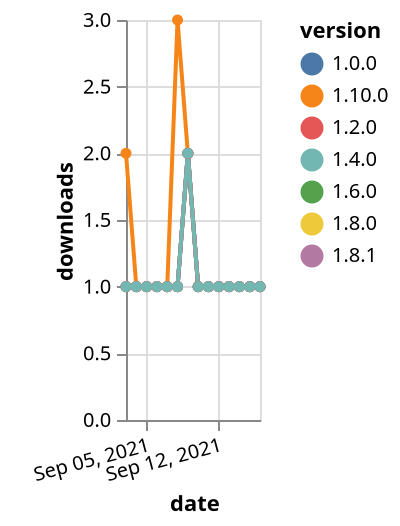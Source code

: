 {"$schema": "https://vega.github.io/schema/vega-lite/v5.json", "description": "A simple bar chart with embedded data.", "data": {"values": [{"date": "2021-09-03", "total": 157, "delta": 1, "version": "1.6.0"}, {"date": "2021-09-04", "total": 158, "delta": 1, "version": "1.6.0"}, {"date": "2021-09-05", "total": 159, "delta": 1, "version": "1.6.0"}, {"date": "2021-09-06", "total": 160, "delta": 1, "version": "1.6.0"}, {"date": "2021-09-07", "total": 161, "delta": 1, "version": "1.6.0"}, {"date": "2021-09-08", "total": 162, "delta": 1, "version": "1.6.0"}, {"date": "2021-09-09", "total": 164, "delta": 2, "version": "1.6.0"}, {"date": "2021-09-10", "total": 165, "delta": 1, "version": "1.6.0"}, {"date": "2021-09-11", "total": 166, "delta": 1, "version": "1.6.0"}, {"date": "2021-09-12", "total": 167, "delta": 1, "version": "1.6.0"}, {"date": "2021-09-13", "total": 168, "delta": 1, "version": "1.6.0"}, {"date": "2021-09-14", "total": 169, "delta": 1, "version": "1.6.0"}, {"date": "2021-09-15", "total": 170, "delta": 1, "version": "1.6.0"}, {"date": "2021-09-16", "total": 171, "delta": 1, "version": "1.6.0"}, {"date": "2021-09-03", "total": 143, "delta": 1, "version": "1.8.0"}, {"date": "2021-09-04", "total": 144, "delta": 1, "version": "1.8.0"}, {"date": "2021-09-05", "total": 145, "delta": 1, "version": "1.8.0"}, {"date": "2021-09-06", "total": 146, "delta": 1, "version": "1.8.0"}, {"date": "2021-09-07", "total": 147, "delta": 1, "version": "1.8.0"}, {"date": "2021-09-08", "total": 148, "delta": 1, "version": "1.8.0"}, {"date": "2021-09-09", "total": 150, "delta": 2, "version": "1.8.0"}, {"date": "2021-09-10", "total": 151, "delta": 1, "version": "1.8.0"}, {"date": "2021-09-11", "total": 152, "delta": 1, "version": "1.8.0"}, {"date": "2021-09-12", "total": 153, "delta": 1, "version": "1.8.0"}, {"date": "2021-09-13", "total": 154, "delta": 1, "version": "1.8.0"}, {"date": "2021-09-14", "total": 155, "delta": 1, "version": "1.8.0"}, {"date": "2021-09-15", "total": 156, "delta": 1, "version": "1.8.0"}, {"date": "2021-09-16", "total": 157, "delta": 1, "version": "1.8.0"}, {"date": "2021-09-03", "total": 117, "delta": 2, "version": "1.10.0"}, {"date": "2021-09-04", "total": 118, "delta": 1, "version": "1.10.0"}, {"date": "2021-09-05", "total": 119, "delta": 1, "version": "1.10.0"}, {"date": "2021-09-06", "total": 120, "delta": 1, "version": "1.10.0"}, {"date": "2021-09-07", "total": 121, "delta": 1, "version": "1.10.0"}, {"date": "2021-09-08", "total": 124, "delta": 3, "version": "1.10.0"}, {"date": "2021-09-09", "total": 126, "delta": 2, "version": "1.10.0"}, {"date": "2021-09-10", "total": 127, "delta": 1, "version": "1.10.0"}, {"date": "2021-09-11", "total": 128, "delta": 1, "version": "1.10.0"}, {"date": "2021-09-12", "total": 129, "delta": 1, "version": "1.10.0"}, {"date": "2021-09-13", "total": 130, "delta": 1, "version": "1.10.0"}, {"date": "2021-09-14", "total": 131, "delta": 1, "version": "1.10.0"}, {"date": "2021-09-15", "total": 132, "delta": 1, "version": "1.10.0"}, {"date": "2021-09-16", "total": 133, "delta": 1, "version": "1.10.0"}, {"date": "2021-09-03", "total": 240, "delta": 1, "version": "1.0.0"}, {"date": "2021-09-04", "total": 241, "delta": 1, "version": "1.0.0"}, {"date": "2021-09-05", "total": 242, "delta": 1, "version": "1.0.0"}, {"date": "2021-09-06", "total": 243, "delta": 1, "version": "1.0.0"}, {"date": "2021-09-07", "total": 244, "delta": 1, "version": "1.0.0"}, {"date": "2021-09-08", "total": 245, "delta": 1, "version": "1.0.0"}, {"date": "2021-09-09", "total": 247, "delta": 2, "version": "1.0.0"}, {"date": "2021-09-10", "total": 248, "delta": 1, "version": "1.0.0"}, {"date": "2021-09-11", "total": 249, "delta": 1, "version": "1.0.0"}, {"date": "2021-09-12", "total": 250, "delta": 1, "version": "1.0.0"}, {"date": "2021-09-13", "total": 251, "delta": 1, "version": "1.0.0"}, {"date": "2021-09-14", "total": 252, "delta": 1, "version": "1.0.0"}, {"date": "2021-09-15", "total": 253, "delta": 1, "version": "1.0.0"}, {"date": "2021-09-16", "total": 254, "delta": 1, "version": "1.0.0"}, {"date": "2021-09-03", "total": 128, "delta": 1, "version": "1.8.1"}, {"date": "2021-09-04", "total": 129, "delta": 1, "version": "1.8.1"}, {"date": "2021-09-05", "total": 130, "delta": 1, "version": "1.8.1"}, {"date": "2021-09-06", "total": 131, "delta": 1, "version": "1.8.1"}, {"date": "2021-09-07", "total": 132, "delta": 1, "version": "1.8.1"}, {"date": "2021-09-08", "total": 133, "delta": 1, "version": "1.8.1"}, {"date": "2021-09-09", "total": 135, "delta": 2, "version": "1.8.1"}, {"date": "2021-09-10", "total": 136, "delta": 1, "version": "1.8.1"}, {"date": "2021-09-11", "total": 137, "delta": 1, "version": "1.8.1"}, {"date": "2021-09-12", "total": 138, "delta": 1, "version": "1.8.1"}, {"date": "2021-09-13", "total": 139, "delta": 1, "version": "1.8.1"}, {"date": "2021-09-14", "total": 140, "delta": 1, "version": "1.8.1"}, {"date": "2021-09-15", "total": 141, "delta": 1, "version": "1.8.1"}, {"date": "2021-09-16", "total": 142, "delta": 1, "version": "1.8.1"}, {"date": "2021-09-03", "total": 189, "delta": 1, "version": "1.2.0"}, {"date": "2021-09-04", "total": 190, "delta": 1, "version": "1.2.0"}, {"date": "2021-09-05", "total": 191, "delta": 1, "version": "1.2.0"}, {"date": "2021-09-06", "total": 192, "delta": 1, "version": "1.2.0"}, {"date": "2021-09-07", "total": 193, "delta": 1, "version": "1.2.0"}, {"date": "2021-09-08", "total": 194, "delta": 1, "version": "1.2.0"}, {"date": "2021-09-09", "total": 196, "delta": 2, "version": "1.2.0"}, {"date": "2021-09-10", "total": 197, "delta": 1, "version": "1.2.0"}, {"date": "2021-09-11", "total": 198, "delta": 1, "version": "1.2.0"}, {"date": "2021-09-12", "total": 199, "delta": 1, "version": "1.2.0"}, {"date": "2021-09-13", "total": 200, "delta": 1, "version": "1.2.0"}, {"date": "2021-09-14", "total": 201, "delta": 1, "version": "1.2.0"}, {"date": "2021-09-15", "total": 202, "delta": 1, "version": "1.2.0"}, {"date": "2021-09-16", "total": 203, "delta": 1, "version": "1.2.0"}, {"date": "2021-09-03", "total": 177, "delta": 1, "version": "1.4.0"}, {"date": "2021-09-04", "total": 178, "delta": 1, "version": "1.4.0"}, {"date": "2021-09-05", "total": 179, "delta": 1, "version": "1.4.0"}, {"date": "2021-09-06", "total": 180, "delta": 1, "version": "1.4.0"}, {"date": "2021-09-07", "total": 181, "delta": 1, "version": "1.4.0"}, {"date": "2021-09-08", "total": 182, "delta": 1, "version": "1.4.0"}, {"date": "2021-09-09", "total": 184, "delta": 2, "version": "1.4.0"}, {"date": "2021-09-10", "total": 185, "delta": 1, "version": "1.4.0"}, {"date": "2021-09-11", "total": 186, "delta": 1, "version": "1.4.0"}, {"date": "2021-09-12", "total": 187, "delta": 1, "version": "1.4.0"}, {"date": "2021-09-13", "total": 188, "delta": 1, "version": "1.4.0"}, {"date": "2021-09-14", "total": 189, "delta": 1, "version": "1.4.0"}, {"date": "2021-09-15", "total": 190, "delta": 1, "version": "1.4.0"}, {"date": "2021-09-16", "total": 191, "delta": 1, "version": "1.4.0"}]}, "width": "container", "mark": {"type": "line", "point": {"filled": true}}, "encoding": {"x": {"field": "date", "type": "temporal", "timeUnit": "yearmonthdate", "title": "date", "axis": {"labelAngle": -15}}, "y": {"field": "delta", "type": "quantitative", "title": "downloads"}, "color": {"field": "version", "type": "nominal"}, "tooltip": {"field": "delta"}}}